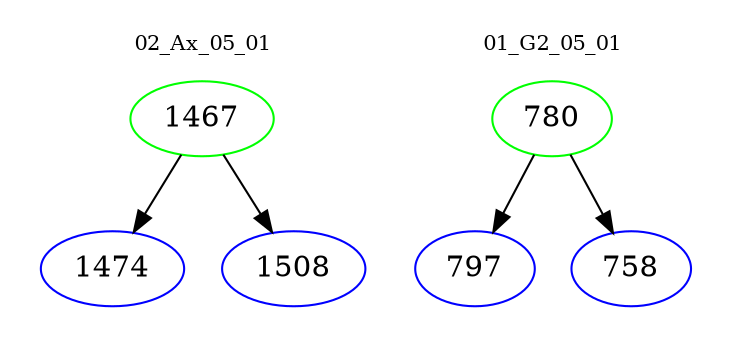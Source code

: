 digraph{
subgraph cluster_0 {
color = white
label = "02_Ax_05_01";
fontsize=10;
T0_1467 [label="1467", color="green"]
T0_1467 -> T0_1474 [color="black"]
T0_1474 [label="1474", color="blue"]
T0_1467 -> T0_1508 [color="black"]
T0_1508 [label="1508", color="blue"]
}
subgraph cluster_1 {
color = white
label = "01_G2_05_01";
fontsize=10;
T1_780 [label="780", color="green"]
T1_780 -> T1_797 [color="black"]
T1_797 [label="797", color="blue"]
T1_780 -> T1_758 [color="black"]
T1_758 [label="758", color="blue"]
}
}
